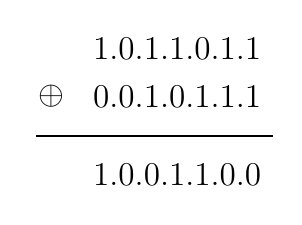 \begin{tikzpicture}
\large
\node[left] at (0,1) {$1.0.0.1.1.0.0$};
\node[left] at (0,2) {$0.0.1.0.1.1.1$};
\node[left] at (0,2.6) {$1.0.1.1.0.1.1$};
\node[left] at (-2.5,2) {$\oplus$};
\draw[thick] (-3,1.5)--(0,1.5);
\end{tikzpicture}